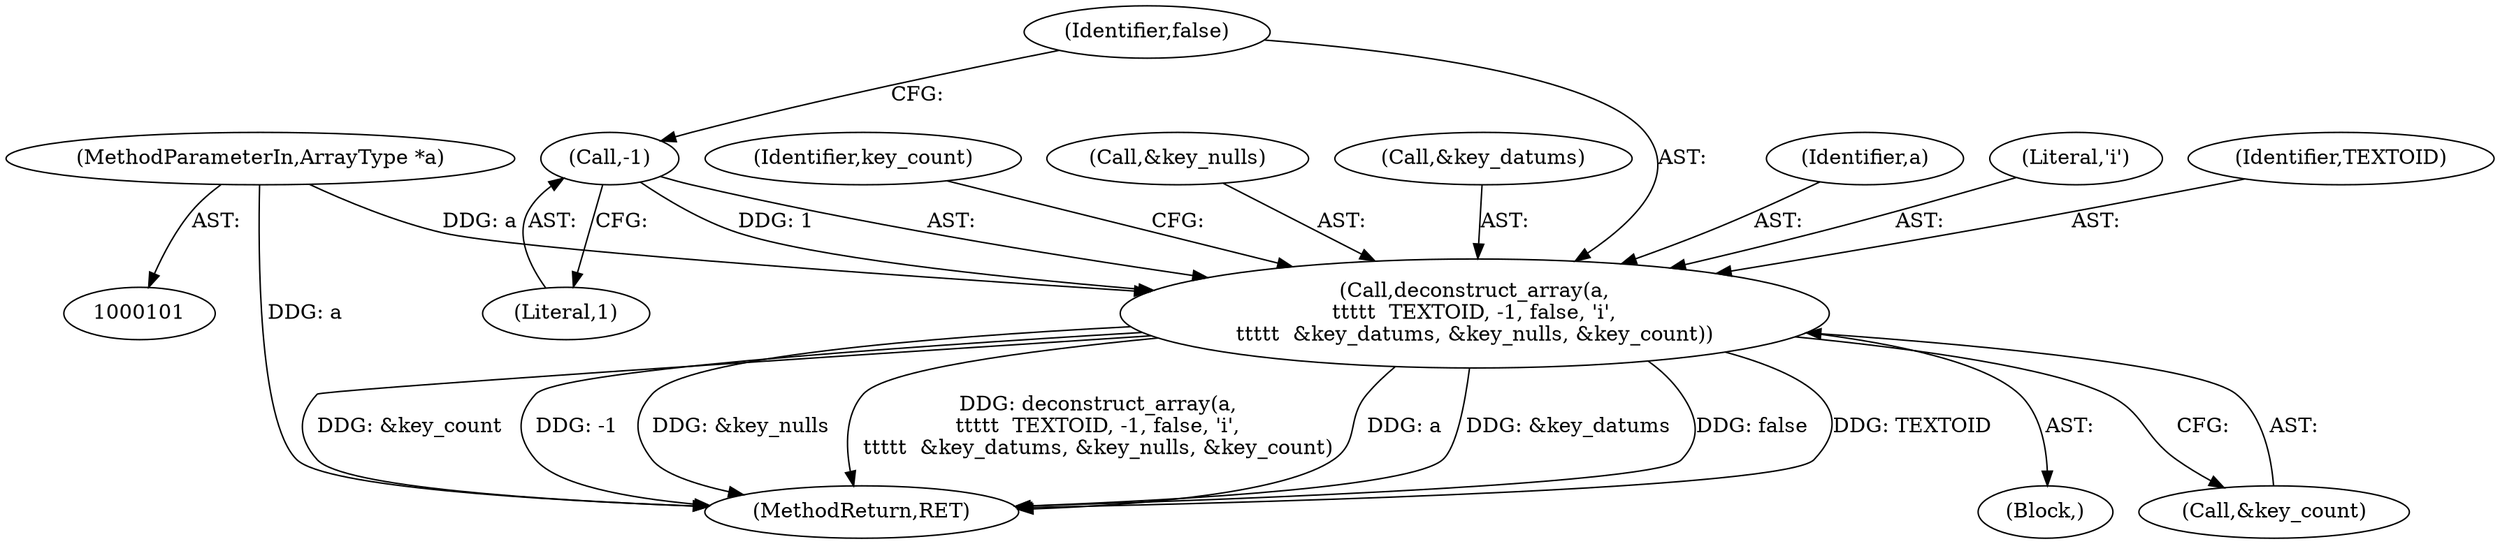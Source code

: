 digraph "0_postgres_31400a673325147e1205326008e32135a78b4d8a_3@pointer" {
"1000112" [label="(Call,deconstruct_array(a,\n\t\t\t\t\t  TEXTOID, -1, false, 'i',\n\t\t\t\t\t  &key_datums, &key_nulls, &key_count))"];
"1000102" [label="(MethodParameterIn,ArrayType *a)"];
"1000115" [label="(Call,-1)"];
"1000116" [label="(Literal,1)"];
"1000115" [label="(Call,-1)"];
"1000112" [label="(Call,deconstruct_array(a,\n\t\t\t\t\t  TEXTOID, -1, false, 'i',\n\t\t\t\t\t  &key_datums, &key_nulls, &key_count))"];
"1000127" [label="(Identifier,key_count)"];
"1000121" [label="(Call,&key_nulls)"];
"1000119" [label="(Call,&key_datums)"];
"1000117" [label="(Identifier,false)"];
"1000246" [label="(MethodReturn,RET)"];
"1000102" [label="(MethodParameterIn,ArrayType *a)"];
"1000113" [label="(Identifier,a)"];
"1000118" [label="(Literal,'i')"];
"1000104" [label="(Block,)"];
"1000123" [label="(Call,&key_count)"];
"1000114" [label="(Identifier,TEXTOID)"];
"1000112" -> "1000104"  [label="AST: "];
"1000112" -> "1000123"  [label="CFG: "];
"1000113" -> "1000112"  [label="AST: "];
"1000114" -> "1000112"  [label="AST: "];
"1000115" -> "1000112"  [label="AST: "];
"1000117" -> "1000112"  [label="AST: "];
"1000118" -> "1000112"  [label="AST: "];
"1000119" -> "1000112"  [label="AST: "];
"1000121" -> "1000112"  [label="AST: "];
"1000123" -> "1000112"  [label="AST: "];
"1000127" -> "1000112"  [label="CFG: "];
"1000112" -> "1000246"  [label="DDG: false"];
"1000112" -> "1000246"  [label="DDG: TEXTOID"];
"1000112" -> "1000246"  [label="DDG: &key_count"];
"1000112" -> "1000246"  [label="DDG: -1"];
"1000112" -> "1000246"  [label="DDG: &key_nulls"];
"1000112" -> "1000246"  [label="DDG: deconstruct_array(a,\n\t\t\t\t\t  TEXTOID, -1, false, 'i',\n\t\t\t\t\t  &key_datums, &key_nulls, &key_count)"];
"1000112" -> "1000246"  [label="DDG: a"];
"1000112" -> "1000246"  [label="DDG: &key_datums"];
"1000102" -> "1000112"  [label="DDG: a"];
"1000115" -> "1000112"  [label="DDG: 1"];
"1000102" -> "1000101"  [label="AST: "];
"1000102" -> "1000246"  [label="DDG: a"];
"1000115" -> "1000116"  [label="CFG: "];
"1000116" -> "1000115"  [label="AST: "];
"1000117" -> "1000115"  [label="CFG: "];
}
